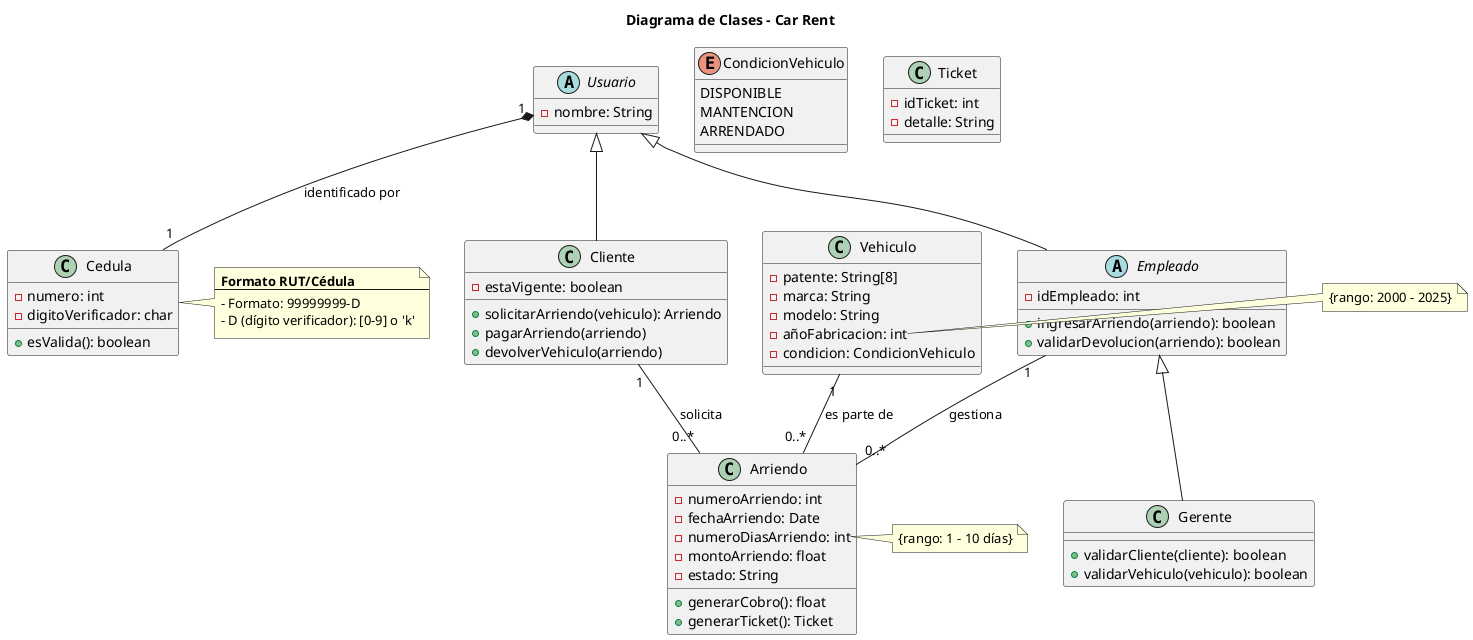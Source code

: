 @startuml

title "Diagrama de Clases - Car Rent"

' --- Value Objects y Enums ---
class Cedula {
  - numero: int
  - digitoVerificador: char
  + esValida(): boolean
}
note right of Cedula
  **Formato RUT/Cédula**
  ---
  - Formato: 99999999-D
  - D (dígito verificador): [0-9] o 'k'
end note

enum CondicionVehiculo {
  DISPONIBLE
  MANTENCION
  ARRENDADO
}

' --- Clases de Usuario y Herencia ---
abstract class Usuario {
  - nombre: String
}

class Cliente extends Usuario {
  - estaVigente: boolean
  + solicitarArriendo(vehiculo): Arriendo
  + pagarArriendo(arriendo)
  + devolverVehiculo(arriendo)
}

' Empleado ahora contiene las tareas generales
abstract class Empleado extends Usuario {
    - idEmpleado: int
    + ingresarArriendo(arriendo): boolean
    + validarDevolucion(arriendo): boolean
}

' Gerente hereda directamente de Empleado
class Gerente extends Empleado {
  + validarCliente(cliente): boolean
  + validarVehiculo(vehiculo): boolean
}

' --- Clases del Dominio ---
class Vehiculo {
 - patente: String[8]
 - marca: String
 - modelo: String
 - añoFabricacion: int
 - condicion: CondicionVehiculo
}
note right of Vehiculo::añoFabricacion
  {rango: 2000 - 2025}
end note

class Arriendo {
 - numeroArriendo: int
 - fechaArriendo: Date
 - numeroDiasArriendo: int
 - montoArriendo: float
 - estado: String
 + generarCobro(): float
 + generarTicket(): Ticket
}
note right of Arriendo::numeroDiasArriendo
  {rango: 1 - 10 días}
end note

class Ticket {
    - idTicket: int
    - detalle: String
}

' --- Relaciones entre Clases ---
Usuario "1" *-- "1" Cedula : "identificado por"
Cliente "1" -- "0..*" Arriendo : "solicita"
' La relación "gestiona" ahora parte de Empleado
Empleado "1" -- "0..*" Arriendo : "gestiona"
Vehiculo "1" -- "0..*" Arriendo : "es parte de"

@enduml